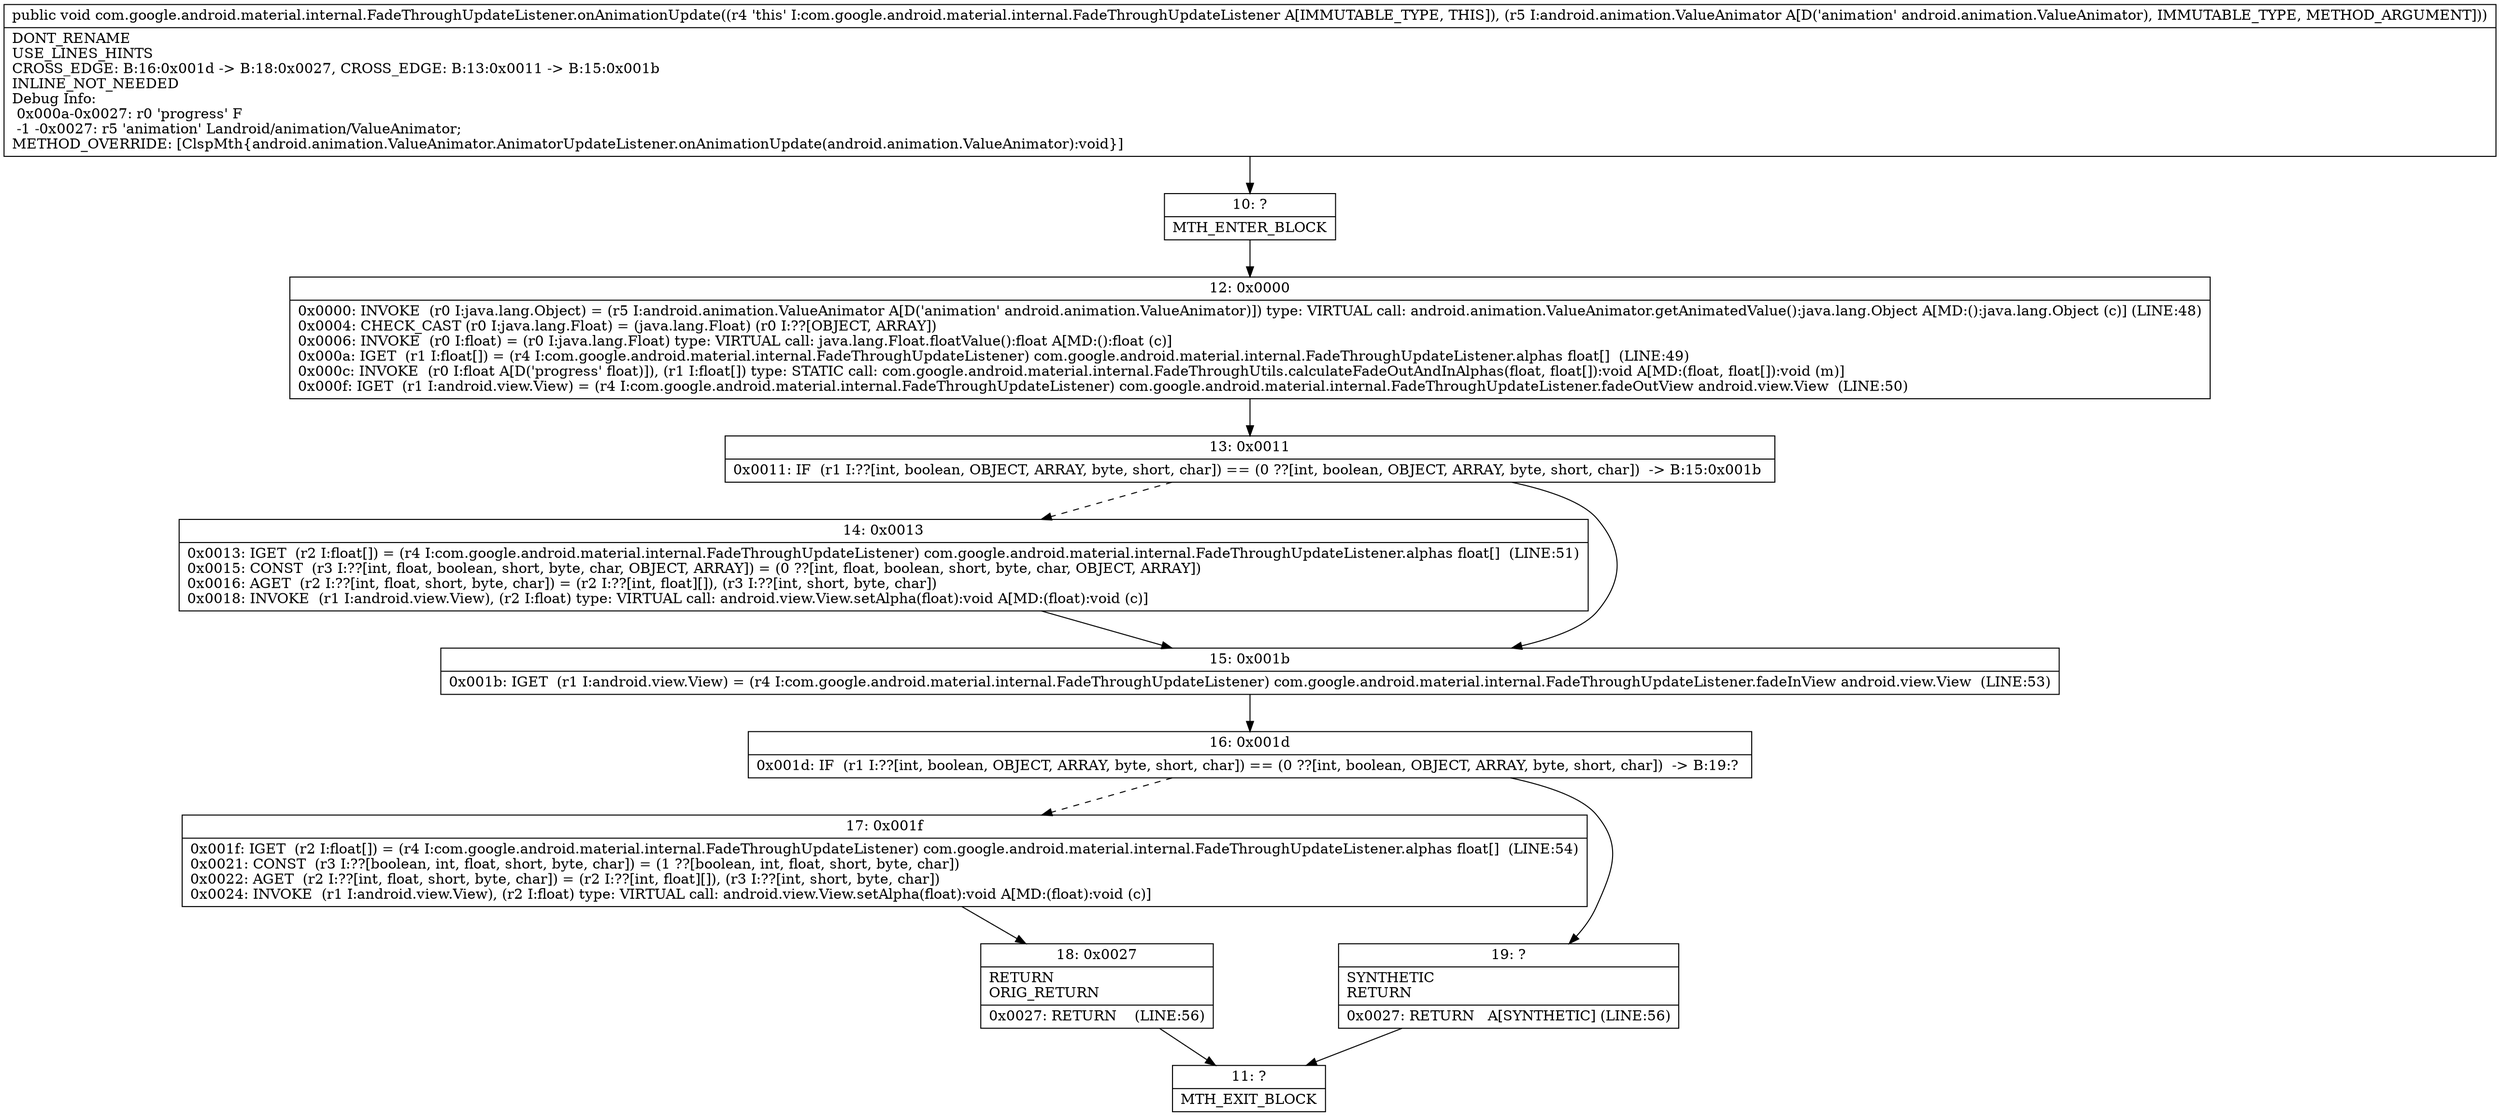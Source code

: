 digraph "CFG forcom.google.android.material.internal.FadeThroughUpdateListener.onAnimationUpdate(Landroid\/animation\/ValueAnimator;)V" {
Node_10 [shape=record,label="{10\:\ ?|MTH_ENTER_BLOCK\l}"];
Node_12 [shape=record,label="{12\:\ 0x0000|0x0000: INVOKE  (r0 I:java.lang.Object) = (r5 I:android.animation.ValueAnimator A[D('animation' android.animation.ValueAnimator)]) type: VIRTUAL call: android.animation.ValueAnimator.getAnimatedValue():java.lang.Object A[MD:():java.lang.Object (c)] (LINE:48)\l0x0004: CHECK_CAST (r0 I:java.lang.Float) = (java.lang.Float) (r0 I:??[OBJECT, ARRAY]) \l0x0006: INVOKE  (r0 I:float) = (r0 I:java.lang.Float) type: VIRTUAL call: java.lang.Float.floatValue():float A[MD:():float (c)]\l0x000a: IGET  (r1 I:float[]) = (r4 I:com.google.android.material.internal.FadeThroughUpdateListener) com.google.android.material.internal.FadeThroughUpdateListener.alphas float[]  (LINE:49)\l0x000c: INVOKE  (r0 I:float A[D('progress' float)]), (r1 I:float[]) type: STATIC call: com.google.android.material.internal.FadeThroughUtils.calculateFadeOutAndInAlphas(float, float[]):void A[MD:(float, float[]):void (m)]\l0x000f: IGET  (r1 I:android.view.View) = (r4 I:com.google.android.material.internal.FadeThroughUpdateListener) com.google.android.material.internal.FadeThroughUpdateListener.fadeOutView android.view.View  (LINE:50)\l}"];
Node_13 [shape=record,label="{13\:\ 0x0011|0x0011: IF  (r1 I:??[int, boolean, OBJECT, ARRAY, byte, short, char]) == (0 ??[int, boolean, OBJECT, ARRAY, byte, short, char])  \-\> B:15:0x001b \l}"];
Node_14 [shape=record,label="{14\:\ 0x0013|0x0013: IGET  (r2 I:float[]) = (r4 I:com.google.android.material.internal.FadeThroughUpdateListener) com.google.android.material.internal.FadeThroughUpdateListener.alphas float[]  (LINE:51)\l0x0015: CONST  (r3 I:??[int, float, boolean, short, byte, char, OBJECT, ARRAY]) = (0 ??[int, float, boolean, short, byte, char, OBJECT, ARRAY]) \l0x0016: AGET  (r2 I:??[int, float, short, byte, char]) = (r2 I:??[int, float][]), (r3 I:??[int, short, byte, char]) \l0x0018: INVOKE  (r1 I:android.view.View), (r2 I:float) type: VIRTUAL call: android.view.View.setAlpha(float):void A[MD:(float):void (c)]\l}"];
Node_15 [shape=record,label="{15\:\ 0x001b|0x001b: IGET  (r1 I:android.view.View) = (r4 I:com.google.android.material.internal.FadeThroughUpdateListener) com.google.android.material.internal.FadeThroughUpdateListener.fadeInView android.view.View  (LINE:53)\l}"];
Node_16 [shape=record,label="{16\:\ 0x001d|0x001d: IF  (r1 I:??[int, boolean, OBJECT, ARRAY, byte, short, char]) == (0 ??[int, boolean, OBJECT, ARRAY, byte, short, char])  \-\> B:19:? \l}"];
Node_17 [shape=record,label="{17\:\ 0x001f|0x001f: IGET  (r2 I:float[]) = (r4 I:com.google.android.material.internal.FadeThroughUpdateListener) com.google.android.material.internal.FadeThroughUpdateListener.alphas float[]  (LINE:54)\l0x0021: CONST  (r3 I:??[boolean, int, float, short, byte, char]) = (1 ??[boolean, int, float, short, byte, char]) \l0x0022: AGET  (r2 I:??[int, float, short, byte, char]) = (r2 I:??[int, float][]), (r3 I:??[int, short, byte, char]) \l0x0024: INVOKE  (r1 I:android.view.View), (r2 I:float) type: VIRTUAL call: android.view.View.setAlpha(float):void A[MD:(float):void (c)]\l}"];
Node_18 [shape=record,label="{18\:\ 0x0027|RETURN\lORIG_RETURN\l|0x0027: RETURN    (LINE:56)\l}"];
Node_11 [shape=record,label="{11\:\ ?|MTH_EXIT_BLOCK\l}"];
Node_19 [shape=record,label="{19\:\ ?|SYNTHETIC\lRETURN\l|0x0027: RETURN   A[SYNTHETIC] (LINE:56)\l}"];
MethodNode[shape=record,label="{public void com.google.android.material.internal.FadeThroughUpdateListener.onAnimationUpdate((r4 'this' I:com.google.android.material.internal.FadeThroughUpdateListener A[IMMUTABLE_TYPE, THIS]), (r5 I:android.animation.ValueAnimator A[D('animation' android.animation.ValueAnimator), IMMUTABLE_TYPE, METHOD_ARGUMENT]))  | DONT_RENAME\lUSE_LINES_HINTS\lCROSS_EDGE: B:16:0x001d \-\> B:18:0x0027, CROSS_EDGE: B:13:0x0011 \-\> B:15:0x001b\lINLINE_NOT_NEEDED\lDebug Info:\l  0x000a\-0x0027: r0 'progress' F\l  \-1 \-0x0027: r5 'animation' Landroid\/animation\/ValueAnimator;\lMETHOD_OVERRIDE: [ClspMth\{android.animation.ValueAnimator.AnimatorUpdateListener.onAnimationUpdate(android.animation.ValueAnimator):void\}]\l}"];
MethodNode -> Node_10;Node_10 -> Node_12;
Node_12 -> Node_13;
Node_13 -> Node_14[style=dashed];
Node_13 -> Node_15;
Node_14 -> Node_15;
Node_15 -> Node_16;
Node_16 -> Node_17[style=dashed];
Node_16 -> Node_19;
Node_17 -> Node_18;
Node_18 -> Node_11;
Node_19 -> Node_11;
}

